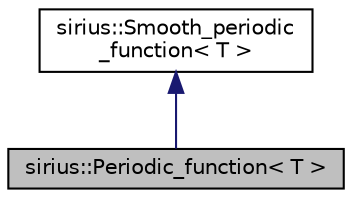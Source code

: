 digraph "sirius::Periodic_function&lt; T &gt;"
{
 // INTERACTIVE_SVG=YES
  edge [fontname="Helvetica",fontsize="10",labelfontname="Helvetica",labelfontsize="10"];
  node [fontname="Helvetica",fontsize="10",shape=record];
  Node1 [label="sirius::Periodic_function\< T \>",height=0.2,width=0.4,color="black", fillcolor="grey75", style="filled", fontcolor="black"];
  Node2 -> Node1 [dir="back",color="midnightblue",fontsize="10",style="solid",fontname="Helvetica"];
  Node2 [label="sirius::Smooth_periodic\l_function\< T \>",height=0.2,width=0.4,color="black", fillcolor="white", style="filled",URL="$classsirius_1_1_smooth__periodic__function.html",tooltip="Smooth periodic function on the regular real-space grid or in plane-wave domain. "];
}

